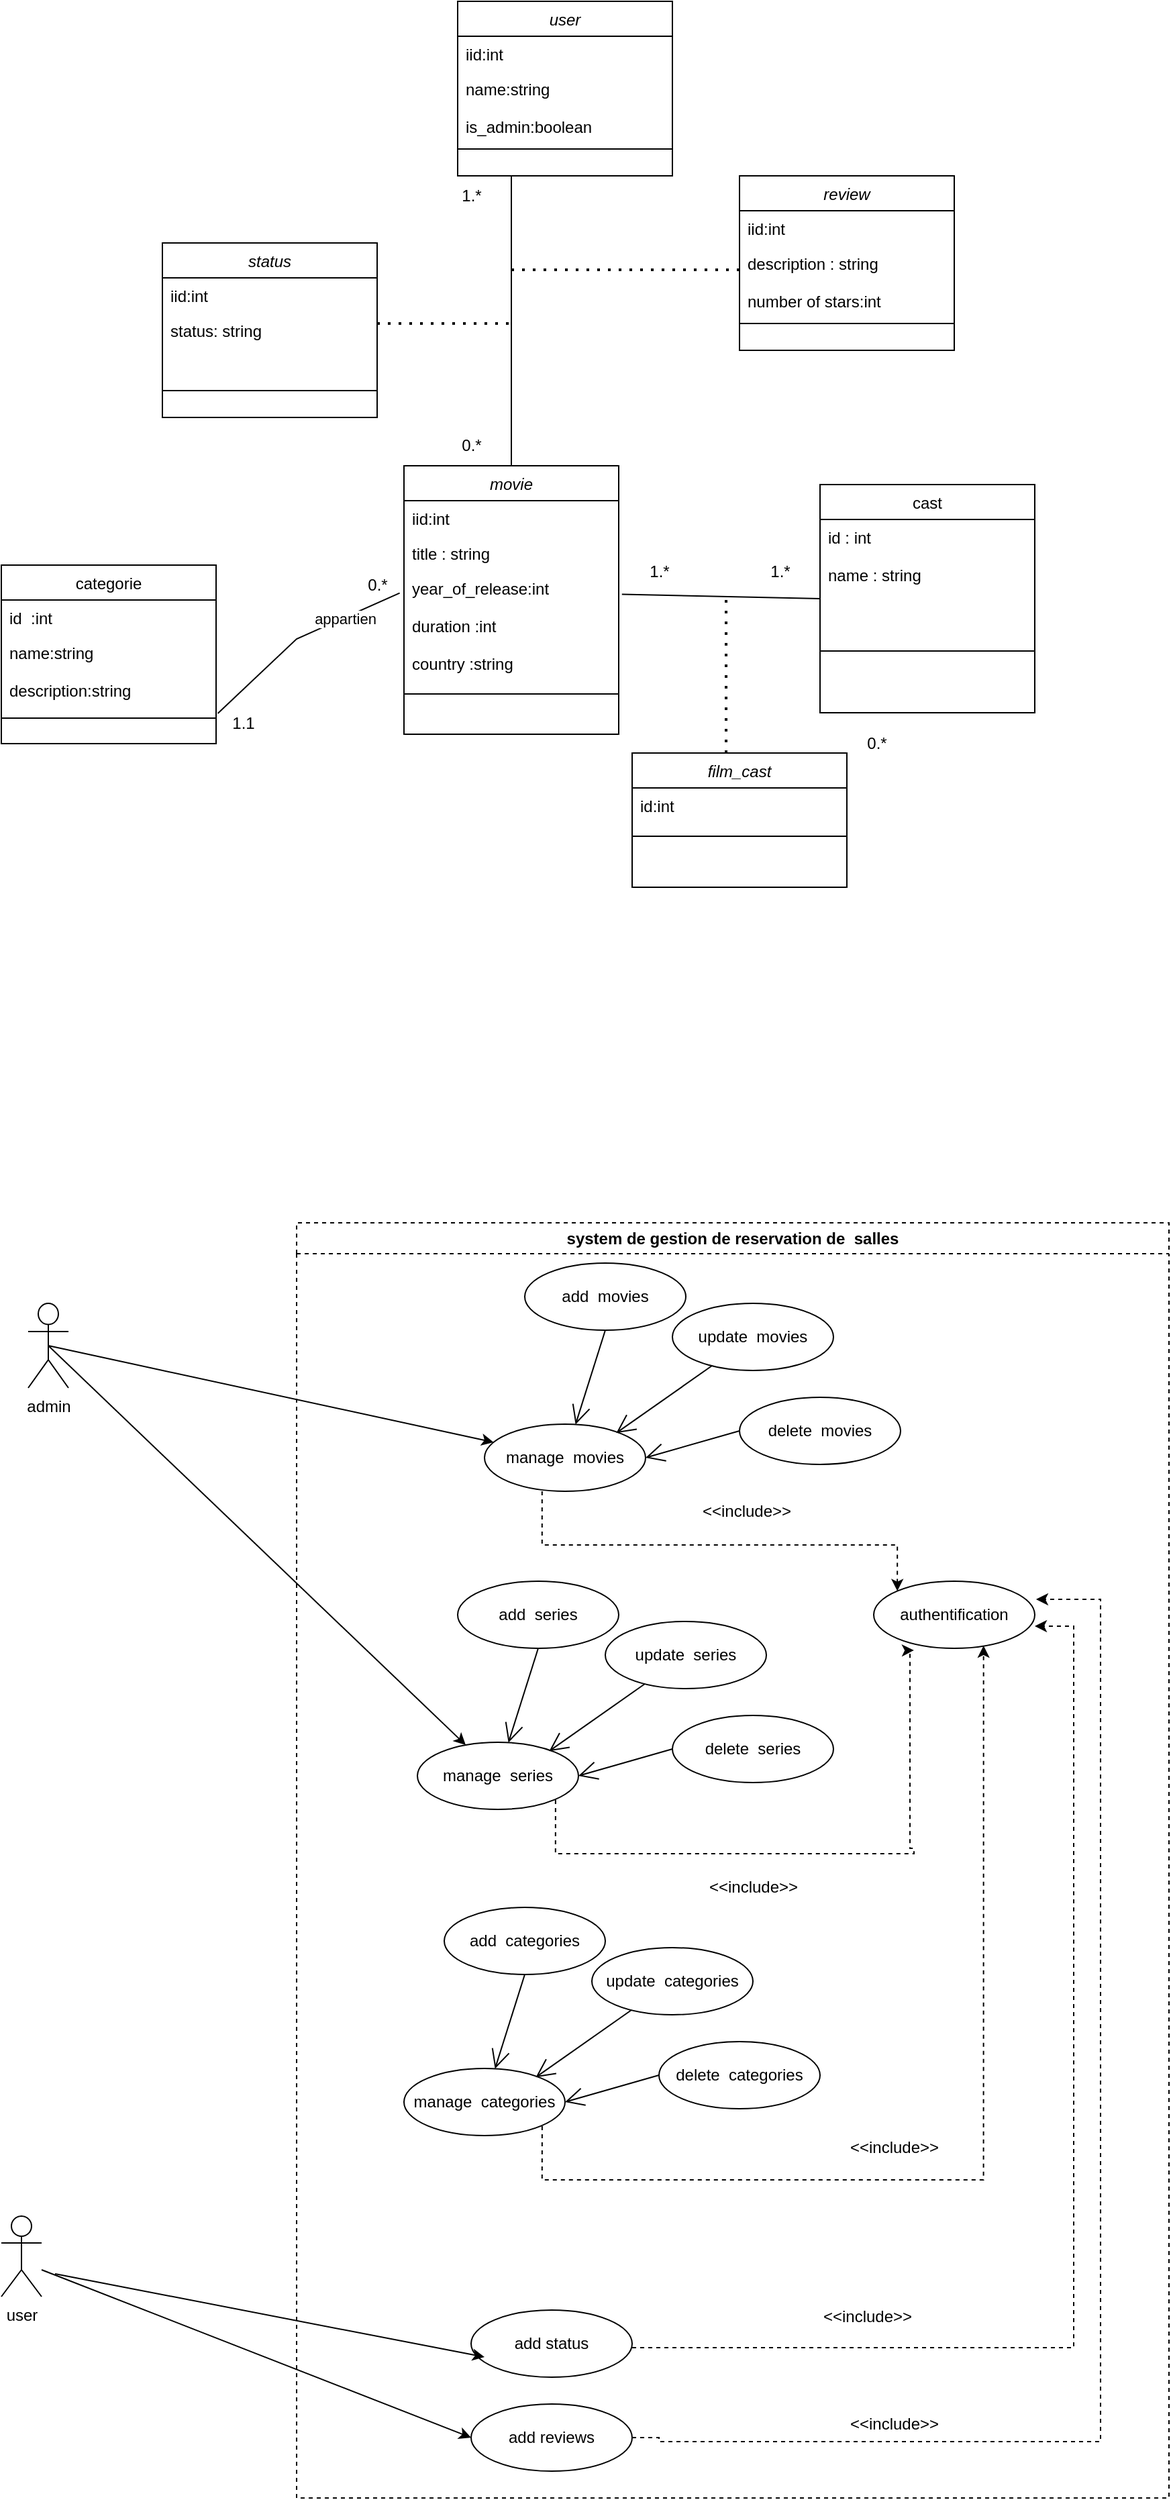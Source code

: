 <mxfile version="22.1.4" type="github">
  <diagram id="C5RBs43oDa-KdzZeNtuy" name="Page-1">
    <mxGraphModel dx="1260" dy="755" grid="1" gridSize="10" guides="1" tooltips="1" connect="1" arrows="1" fold="1" page="1" pageScale="1" pageWidth="1169" pageHeight="1654" math="0" shadow="0">
      <root>
        <mxCell id="WIyWlLk6GJQsqaUBKTNV-0" />
        <mxCell id="WIyWlLk6GJQsqaUBKTNV-1" parent="WIyWlLk6GJQsqaUBKTNV-0" />
        <mxCell id="AUMObjJzkd-vCl0NootR-0" value="movie" style="swimlane;fontStyle=2;align=center;verticalAlign=top;childLayout=stackLayout;horizontal=1;startSize=26;horizontalStack=0;resizeParent=1;resizeLast=0;collapsible=1;marginBottom=0;rounded=0;shadow=0;strokeWidth=1;" parent="WIyWlLk6GJQsqaUBKTNV-1" vertex="1">
          <mxGeometry x="350" y="386" width="160" height="200" as="geometry">
            <mxRectangle x="230" y="140" width="160" height="26" as="alternateBounds" />
          </mxGeometry>
        </mxCell>
        <mxCell id="AUMObjJzkd-vCl0NootR-1" value="iid:int" style="text;align=left;verticalAlign=top;spacingLeft=4;spacingRight=4;overflow=hidden;rotatable=0;points=[[0,0.5],[1,0.5]];portConstraint=eastwest;" parent="AUMObjJzkd-vCl0NootR-0" vertex="1">
          <mxGeometry y="26" width="160" height="26" as="geometry" />
        </mxCell>
        <mxCell id="AUMObjJzkd-vCl0NootR-2" value="title : string" style="text;align=left;verticalAlign=top;spacingLeft=4;spacingRight=4;overflow=hidden;rotatable=0;points=[[0,0.5],[1,0.5]];portConstraint=eastwest;rounded=0;shadow=0;html=0;" parent="AUMObjJzkd-vCl0NootR-0" vertex="1">
          <mxGeometry y="52" width="160" height="26" as="geometry" />
        </mxCell>
        <mxCell id="AUMObjJzkd-vCl0NootR-3" value="year_of_release:int&#xa;&#xa;duration :int&#xa;&#xa;country :string" style="text;align=left;verticalAlign=top;spacingLeft=4;spacingRight=4;overflow=hidden;rotatable=0;points=[[0,0.5],[1,0.5]];portConstraint=eastwest;rounded=0;shadow=0;html=0;" parent="AUMObjJzkd-vCl0NootR-0" vertex="1">
          <mxGeometry y="78" width="160" height="82" as="geometry" />
        </mxCell>
        <mxCell id="AUMObjJzkd-vCl0NootR-4" value="" style="line;html=1;strokeWidth=1;align=left;verticalAlign=middle;spacingTop=-1;spacingLeft=3;spacingRight=3;rotatable=0;labelPosition=right;points=[];portConstraint=eastwest;" parent="AUMObjJzkd-vCl0NootR-0" vertex="1">
          <mxGeometry y="160" width="160" height="20" as="geometry" />
        </mxCell>
        <mxCell id="AUMObjJzkd-vCl0NootR-8" value="cast" style="swimlane;fontStyle=0;align=center;verticalAlign=top;childLayout=stackLayout;horizontal=1;startSize=26;horizontalStack=0;resizeParent=1;resizeLast=0;collapsible=1;marginBottom=0;rounded=0;shadow=0;strokeWidth=1;" parent="WIyWlLk6GJQsqaUBKTNV-1" vertex="1">
          <mxGeometry x="660" y="400" width="160" height="170" as="geometry">
            <mxRectangle x="550" y="140" width="160" height="26" as="alternateBounds" />
          </mxGeometry>
        </mxCell>
        <mxCell id="AUMObjJzkd-vCl0NootR-9" value="id : int&#xa;&#xa;name : string" style="text;align=left;verticalAlign=top;spacingLeft=4;spacingRight=4;overflow=hidden;rotatable=0;points=[[0,0.5],[1,0.5]];portConstraint=eastwest;" parent="AUMObjJzkd-vCl0NootR-8" vertex="1">
          <mxGeometry y="26" width="160" height="94" as="geometry" />
        </mxCell>
        <mxCell id="AUMObjJzkd-vCl0NootR-14" value="" style="line;html=1;strokeWidth=1;align=left;verticalAlign=middle;spacingTop=-1;spacingLeft=3;spacingRight=3;rotatable=0;labelPosition=right;points=[];portConstraint=eastwest;" parent="AUMObjJzkd-vCl0NootR-8" vertex="1">
          <mxGeometry y="120" width="160" height="8" as="geometry" />
        </mxCell>
        <mxCell id="AUMObjJzkd-vCl0NootR-15" value="" style="endArrow=none;html=1;rounded=0;entryX=-0.02;entryY=0.205;entryDx=0;entryDy=0;entryPerimeter=0;exitX=1.008;exitY=1.009;exitDx=0;exitDy=0;exitPerimeter=0;" parent="WIyWlLk6GJQsqaUBKTNV-1" source="AUMObjJzkd-vCl0NootR-55" target="AUMObjJzkd-vCl0NootR-3" edge="1">
          <mxGeometry width="50" height="50" relative="1" as="geometry">
            <mxPoint x="270" y="660" as="sourcePoint" />
            <mxPoint x="280" y="570" as="targetPoint" />
            <Array as="points">
              <mxPoint x="270" y="515" />
            </Array>
          </mxGeometry>
        </mxCell>
        <mxCell id="AUMObjJzkd-vCl0NootR-16" value="appartien" style="edgeLabel;html=1;align=center;verticalAlign=middle;resizable=0;points=[];" parent="AUMObjJzkd-vCl0NootR-15" vertex="1" connectable="0">
          <mxGeometry x="0.457" y="-1" relative="1" as="geometry">
            <mxPoint as="offset" />
          </mxGeometry>
        </mxCell>
        <mxCell id="AUMObjJzkd-vCl0NootR-17" value="" style="endArrow=none;html=1;rounded=0;entryX=1.015;entryY=0.216;entryDx=0;entryDy=0;entryPerimeter=0;exitX=0;exitY=0.5;exitDx=0;exitDy=0;" parent="WIyWlLk6GJQsqaUBKTNV-1" source="AUMObjJzkd-vCl0NootR-8" target="AUMObjJzkd-vCl0NootR-3" edge="1">
          <mxGeometry width="50" height="50" relative="1" as="geometry">
            <mxPoint x="660" y="515" as="sourcePoint" />
            <mxPoint x="580" y="590" as="targetPoint" />
            <Array as="points" />
          </mxGeometry>
        </mxCell>
        <mxCell id="AUMObjJzkd-vCl0NootR-18" value="0.*" style="text;html=1;align=center;verticalAlign=middle;resizable=0;points=[];autosize=1;strokeColor=none;fillColor=none;" parent="WIyWlLk6GJQsqaUBKTNV-1" vertex="1">
          <mxGeometry x="310" y="460" width="40" height="30" as="geometry" />
        </mxCell>
        <mxCell id="AUMObjJzkd-vCl0NootR-20" value="0.*" style="text;html=1;align=center;verticalAlign=middle;resizable=0;points=[];autosize=1;strokeColor=none;fillColor=none;" parent="WIyWlLk6GJQsqaUBKTNV-1" vertex="1">
          <mxGeometry x="682" y="578" width="40" height="30" as="geometry" />
        </mxCell>
        <mxCell id="AUMObjJzkd-vCl0NootR-22" value="user" style="swimlane;fontStyle=2;align=center;verticalAlign=top;childLayout=stackLayout;horizontal=1;startSize=26;horizontalStack=0;resizeParent=1;resizeLast=0;collapsible=1;marginBottom=0;rounded=0;shadow=0;strokeWidth=1;" parent="WIyWlLk6GJQsqaUBKTNV-1" vertex="1">
          <mxGeometry x="390" y="40" width="160" height="130" as="geometry">
            <mxRectangle x="230" y="140" width="160" height="26" as="alternateBounds" />
          </mxGeometry>
        </mxCell>
        <mxCell id="AUMObjJzkd-vCl0NootR-23" value="iid:int" style="text;align=left;verticalAlign=top;spacingLeft=4;spacingRight=4;overflow=hidden;rotatable=0;points=[[0,0.5],[1,0.5]];portConstraint=eastwest;" parent="AUMObjJzkd-vCl0NootR-22" vertex="1">
          <mxGeometry y="26" width="160" height="26" as="geometry" />
        </mxCell>
        <mxCell id="AUMObjJzkd-vCl0NootR-24" value="name:string&#xa;&#xa;is_admin:boolean&#xa;" style="text;align=left;verticalAlign=top;spacingLeft=4;spacingRight=4;overflow=hidden;rotatable=0;points=[[0,0.5],[1,0.5]];portConstraint=eastwest;rounded=0;shadow=0;html=0;" parent="AUMObjJzkd-vCl0NootR-22" vertex="1">
          <mxGeometry y="52" width="160" height="48" as="geometry" />
        </mxCell>
        <mxCell id="AUMObjJzkd-vCl0NootR-25" value="" style="line;html=1;strokeWidth=1;align=left;verticalAlign=middle;spacingTop=-1;spacingLeft=3;spacingRight=3;rotatable=0;labelPosition=right;points=[];portConstraint=eastwest;" parent="AUMObjJzkd-vCl0NootR-22" vertex="1">
          <mxGeometry y="100" width="160" height="20" as="geometry" />
        </mxCell>
        <mxCell id="AUMObjJzkd-vCl0NootR-26" value="" style="endArrow=none;html=1;rounded=0;exitX=0.5;exitY=0;exitDx=0;exitDy=0;entryX=0.25;entryY=1;entryDx=0;entryDy=0;" parent="WIyWlLk6GJQsqaUBKTNV-1" source="AUMObjJzkd-vCl0NootR-0" target="AUMObjJzkd-vCl0NootR-22" edge="1">
          <mxGeometry width="50" height="50" relative="1" as="geometry">
            <mxPoint x="640" y="370" as="sourcePoint" />
            <mxPoint x="420" y="170" as="targetPoint" />
            <Array as="points">
              <mxPoint x="430" y="280" />
            </Array>
          </mxGeometry>
        </mxCell>
        <mxCell id="AUMObjJzkd-vCl0NootR-30" value="0.*" style="text;html=1;align=center;verticalAlign=middle;resizable=0;points=[];autosize=1;strokeColor=none;fillColor=none;" parent="WIyWlLk6GJQsqaUBKTNV-1" vertex="1">
          <mxGeometry x="380" y="356" width="40" height="30" as="geometry" />
        </mxCell>
        <mxCell id="AUMObjJzkd-vCl0NootR-33" value="1.*" style="text;html=1;align=center;verticalAlign=middle;resizable=0;points=[];autosize=1;strokeColor=none;fillColor=none;" parent="WIyWlLk6GJQsqaUBKTNV-1" vertex="1">
          <mxGeometry x="380" y="170" width="40" height="30" as="geometry" />
        </mxCell>
        <mxCell id="AUMObjJzkd-vCl0NootR-36" value="" style="endArrow=none;dashed=1;html=1;dashPattern=1 3;strokeWidth=2;rounded=0;" parent="WIyWlLk6GJQsqaUBKTNV-1" edge="1">
          <mxGeometry width="50" height="50" relative="1" as="geometry">
            <mxPoint x="330" y="280" as="sourcePoint" />
            <mxPoint x="430" y="280" as="targetPoint" />
          </mxGeometry>
        </mxCell>
        <mxCell id="AUMObjJzkd-vCl0NootR-37" value="" style="endArrow=none;dashed=1;html=1;dashPattern=1 3;strokeWidth=2;rounded=0;" parent="WIyWlLk6GJQsqaUBKTNV-1" edge="1">
          <mxGeometry width="50" height="50" relative="1" as="geometry">
            <mxPoint x="430" y="240" as="sourcePoint" />
            <mxPoint x="600" y="240" as="targetPoint" />
          </mxGeometry>
        </mxCell>
        <mxCell id="AUMObjJzkd-vCl0NootR-38" value="status" style="swimlane;fontStyle=2;align=center;verticalAlign=top;childLayout=stackLayout;horizontal=1;startSize=26;horizontalStack=0;resizeParent=1;resizeLast=0;collapsible=1;marginBottom=0;rounded=0;shadow=0;strokeWidth=1;" parent="WIyWlLk6GJQsqaUBKTNV-1" vertex="1">
          <mxGeometry x="170" y="220" width="160" height="130" as="geometry">
            <mxRectangle x="230" y="140" width="160" height="26" as="alternateBounds" />
          </mxGeometry>
        </mxCell>
        <mxCell id="AUMObjJzkd-vCl0NootR-39" value="iid:int" style="text;align=left;verticalAlign=top;spacingLeft=4;spacingRight=4;overflow=hidden;rotatable=0;points=[[0,0.5],[1,0.5]];portConstraint=eastwest;" parent="AUMObjJzkd-vCl0NootR-38" vertex="1">
          <mxGeometry y="26" width="160" height="26" as="geometry" />
        </mxCell>
        <mxCell id="AUMObjJzkd-vCl0NootR-40" value="status: string" style="text;align=left;verticalAlign=top;spacingLeft=4;spacingRight=4;overflow=hidden;rotatable=0;points=[[0,0.5],[1,0.5]];portConstraint=eastwest;rounded=0;shadow=0;html=0;" parent="AUMObjJzkd-vCl0NootR-38" vertex="1">
          <mxGeometry y="52" width="160" height="48" as="geometry" />
        </mxCell>
        <mxCell id="AUMObjJzkd-vCl0NootR-41" value="" style="line;html=1;strokeWidth=1;align=left;verticalAlign=middle;spacingTop=-1;spacingLeft=3;spacingRight=3;rotatable=0;labelPosition=right;points=[];portConstraint=eastwest;" parent="AUMObjJzkd-vCl0NootR-38" vertex="1">
          <mxGeometry y="100" width="160" height="20" as="geometry" />
        </mxCell>
        <mxCell id="AUMObjJzkd-vCl0NootR-43" value="review" style="swimlane;fontStyle=2;align=center;verticalAlign=top;childLayout=stackLayout;horizontal=1;startSize=26;horizontalStack=0;resizeParent=1;resizeLast=0;collapsible=1;marginBottom=0;rounded=0;shadow=0;strokeWidth=1;" parent="WIyWlLk6GJQsqaUBKTNV-1" vertex="1">
          <mxGeometry x="600" y="170" width="160" height="130" as="geometry">
            <mxRectangle x="230" y="140" width="160" height="26" as="alternateBounds" />
          </mxGeometry>
        </mxCell>
        <mxCell id="AUMObjJzkd-vCl0NootR-44" value="iid:int" style="text;align=left;verticalAlign=top;spacingLeft=4;spacingRight=4;overflow=hidden;rotatable=0;points=[[0,0.5],[1,0.5]];portConstraint=eastwest;" parent="AUMObjJzkd-vCl0NootR-43" vertex="1">
          <mxGeometry y="26" width="160" height="26" as="geometry" />
        </mxCell>
        <mxCell id="AUMObjJzkd-vCl0NootR-45" value="description : string&#xa;&#xa;number of stars:int&#xa;" style="text;align=left;verticalAlign=top;spacingLeft=4;spacingRight=4;overflow=hidden;rotatable=0;points=[[0,0.5],[1,0.5]];portConstraint=eastwest;rounded=0;shadow=0;html=0;" parent="AUMObjJzkd-vCl0NootR-43" vertex="1">
          <mxGeometry y="52" width="160" height="48" as="geometry" />
        </mxCell>
        <mxCell id="AUMObjJzkd-vCl0NootR-46" value="" style="line;html=1;strokeWidth=1;align=left;verticalAlign=middle;spacingTop=-1;spacingLeft=3;spacingRight=3;rotatable=0;labelPosition=right;points=[];portConstraint=eastwest;" parent="AUMObjJzkd-vCl0NootR-43" vertex="1">
          <mxGeometry y="100" width="160" height="20" as="geometry" />
        </mxCell>
        <mxCell id="AUMObjJzkd-vCl0NootR-48" value="" style="endArrow=none;dashed=1;html=1;dashPattern=1 3;strokeWidth=2;rounded=0;" parent="WIyWlLk6GJQsqaUBKTNV-1" edge="1">
          <mxGeometry width="50" height="50" relative="1" as="geometry">
            <mxPoint x="590" y="600" as="sourcePoint" />
            <mxPoint x="590" y="480" as="targetPoint" />
          </mxGeometry>
        </mxCell>
        <mxCell id="AUMObjJzkd-vCl0NootR-49" value="film_cast" style="swimlane;fontStyle=2;align=center;verticalAlign=top;childLayout=stackLayout;horizontal=1;startSize=26;horizontalStack=0;resizeParent=1;resizeLast=0;collapsible=1;marginBottom=0;rounded=0;shadow=0;strokeWidth=1;" parent="WIyWlLk6GJQsqaUBKTNV-1" vertex="1">
          <mxGeometry x="520" y="600" width="160" height="100" as="geometry">
            <mxRectangle x="230" y="140" width="160" height="26" as="alternateBounds" />
          </mxGeometry>
        </mxCell>
        <mxCell id="AUMObjJzkd-vCl0NootR-50" value="id:int" style="text;align=left;verticalAlign=top;spacingLeft=4;spacingRight=4;overflow=hidden;rotatable=0;points=[[0,0.5],[1,0.5]];portConstraint=eastwest;" parent="AUMObjJzkd-vCl0NootR-49" vertex="1">
          <mxGeometry y="26" width="160" height="26" as="geometry" />
        </mxCell>
        <mxCell id="AUMObjJzkd-vCl0NootR-52" value="" style="line;html=1;strokeWidth=1;align=left;verticalAlign=middle;spacingTop=-1;spacingLeft=3;spacingRight=3;rotatable=0;labelPosition=right;points=[];portConstraint=eastwest;" parent="AUMObjJzkd-vCl0NootR-49" vertex="1">
          <mxGeometry y="52" width="160" height="20" as="geometry" />
        </mxCell>
        <mxCell id="AUMObjJzkd-vCl0NootR-53" value="categorie" style="swimlane;fontStyle=0;align=center;verticalAlign=top;childLayout=stackLayout;horizontal=1;startSize=26;horizontalStack=0;resizeParent=1;resizeLast=0;collapsible=1;marginBottom=0;rounded=0;shadow=0;strokeWidth=1;" parent="WIyWlLk6GJQsqaUBKTNV-1" vertex="1">
          <mxGeometry x="50" y="460" width="160" height="133" as="geometry">
            <mxRectangle x="100" y="590" width="160" height="26" as="alternateBounds" />
          </mxGeometry>
        </mxCell>
        <mxCell id="AUMObjJzkd-vCl0NootR-54" value="id  :int" style="text;align=left;verticalAlign=top;spacingLeft=4;spacingRight=4;overflow=hidden;rotatable=0;points=[[0,0.5],[1,0.5]];portConstraint=eastwest;" parent="AUMObjJzkd-vCl0NootR-53" vertex="1">
          <mxGeometry y="26" width="160" height="26" as="geometry" />
        </mxCell>
        <mxCell id="AUMObjJzkd-vCl0NootR-55" value="name:string&#xa;&#xa;description:string" style="text;align=left;verticalAlign=top;spacingLeft=4;spacingRight=4;overflow=hidden;rotatable=0;points=[[0,0.5],[1,0.5]];portConstraint=eastwest;rounded=0;shadow=0;html=0;" parent="AUMObjJzkd-vCl0NootR-53" vertex="1">
          <mxGeometry y="52" width="160" height="58" as="geometry" />
        </mxCell>
        <mxCell id="AUMObjJzkd-vCl0NootR-56" value="" style="line;html=1;strokeWidth=1;align=left;verticalAlign=middle;spacingTop=-1;spacingLeft=3;spacingRight=3;rotatable=0;labelPosition=right;points=[];portConstraint=eastwest;" parent="AUMObjJzkd-vCl0NootR-53" vertex="1">
          <mxGeometry y="110" width="160" height="8" as="geometry" />
        </mxCell>
        <mxCell id="AUMObjJzkd-vCl0NootR-57" value="1.1" style="text;html=1;align=center;verticalAlign=middle;resizable=0;points=[];autosize=1;strokeColor=none;fillColor=none;" parent="WIyWlLk6GJQsqaUBKTNV-1" vertex="1">
          <mxGeometry x="210" y="563" width="40" height="30" as="geometry" />
        </mxCell>
        <mxCell id="lBezWwDIUkT2fxU4nkUT-0" value="1.*" style="text;html=1;align=center;verticalAlign=middle;resizable=0;points=[];autosize=1;strokeColor=none;fillColor=none;" vertex="1" parent="WIyWlLk6GJQsqaUBKTNV-1">
          <mxGeometry x="520" y="450" width="40" height="30" as="geometry" />
        </mxCell>
        <mxCell id="lBezWwDIUkT2fxU4nkUT-1" value="1.*" style="text;html=1;align=center;verticalAlign=middle;resizable=0;points=[];autosize=1;strokeColor=none;fillColor=none;" vertex="1" parent="WIyWlLk6GJQsqaUBKTNV-1">
          <mxGeometry x="610" y="450" width="40" height="30" as="geometry" />
        </mxCell>
        <mxCell id="lBezWwDIUkT2fxU4nkUT-2" value="system de gestion de reservation de&amp;nbsp; salles" style="swimlane;whiteSpace=wrap;html=1;dashed=1;" vertex="1" parent="WIyWlLk6GJQsqaUBKTNV-1">
          <mxGeometry x="270" y="950" width="650" height="950" as="geometry" />
        </mxCell>
        <mxCell id="lBezWwDIUkT2fxU4nkUT-3" style="edgeStyle=orthogonalEdgeStyle;rounded=0;orthogonalLoop=1;jettySize=auto;html=1;exitX=0.5;exitY=1;exitDx=0;exitDy=0;dashed=1;entryX=0;entryY=0;entryDx=0;entryDy=0;" edge="1" parent="lBezWwDIUkT2fxU4nkUT-2" target="lBezWwDIUkT2fxU4nkUT-5">
          <mxGeometry relative="1" as="geometry">
            <mxPoint x="182.9" y="200.0" as="sourcePoint" />
            <mxPoint x="360.0" y="235.478" as="targetPoint" />
            <Array as="points">
              <mxPoint x="183" y="240" />
              <mxPoint x="447" y="240" />
            </Array>
          </mxGeometry>
        </mxCell>
        <mxCell id="lBezWwDIUkT2fxU4nkUT-4" value="manage&amp;nbsp; movies" style="ellipse;whiteSpace=wrap;html=1;" vertex="1" parent="lBezWwDIUkT2fxU4nkUT-2">
          <mxGeometry x="140" y="150" width="120" height="50" as="geometry" />
        </mxCell>
        <mxCell id="lBezWwDIUkT2fxU4nkUT-5" value="authentification" style="ellipse;whiteSpace=wrap;html=1;" vertex="1" parent="lBezWwDIUkT2fxU4nkUT-2">
          <mxGeometry x="430" y="267" width="120" height="50" as="geometry" />
        </mxCell>
        <mxCell id="lBezWwDIUkT2fxU4nkUT-6" value="add status" style="ellipse;whiteSpace=wrap;html=1;" vertex="1" parent="lBezWwDIUkT2fxU4nkUT-2">
          <mxGeometry x="130" y="810" width="120" height="50" as="geometry" />
        </mxCell>
        <mxCell id="lBezWwDIUkT2fxU4nkUT-7" value="delete&amp;nbsp; movies" style="ellipse;whiteSpace=wrap;html=1;" vertex="1" parent="lBezWwDIUkT2fxU4nkUT-2">
          <mxGeometry x="330" y="130" width="120" height="50" as="geometry" />
        </mxCell>
        <mxCell id="lBezWwDIUkT2fxU4nkUT-8" value="&amp;lt;&amp;lt;include&amp;gt;&amp;gt;" style="text;html=1;align=center;verticalAlign=middle;resizable=0;points=[];autosize=1;strokeColor=none;fillColor=none;" vertex="1" parent="lBezWwDIUkT2fxU4nkUT-2">
          <mxGeometry x="290" y="200" width="90" height="30" as="geometry" />
        </mxCell>
        <mxCell id="lBezWwDIUkT2fxU4nkUT-21" value="" style="endArrow=open;endFill=1;endSize=12;html=1;rounded=0;" edge="1" parent="lBezWwDIUkT2fxU4nkUT-2" target="lBezWwDIUkT2fxU4nkUT-4">
          <mxGeometry width="160" relative="1" as="geometry">
            <mxPoint x="230" y="80" as="sourcePoint" />
            <mxPoint x="190" y="70" as="targetPoint" />
          </mxGeometry>
        </mxCell>
        <mxCell id="lBezWwDIUkT2fxU4nkUT-23" value="add&amp;nbsp; movies" style="ellipse;whiteSpace=wrap;html=1;" vertex="1" parent="lBezWwDIUkT2fxU4nkUT-2">
          <mxGeometry x="170" y="30" width="120" height="50" as="geometry" />
        </mxCell>
        <mxCell id="lBezWwDIUkT2fxU4nkUT-22" value="update&amp;nbsp; movies" style="ellipse;whiteSpace=wrap;html=1;" vertex="1" parent="lBezWwDIUkT2fxU4nkUT-2">
          <mxGeometry x="280" y="60" width="120" height="50" as="geometry" />
        </mxCell>
        <mxCell id="lBezWwDIUkT2fxU4nkUT-20" value="" style="endArrow=open;endFill=1;endSize=12;html=1;rounded=0;entryX=0.818;entryY=0.132;entryDx=0;entryDy=0;entryPerimeter=0;" edge="1" parent="lBezWwDIUkT2fxU4nkUT-2" source="lBezWwDIUkT2fxU4nkUT-22" target="lBezWwDIUkT2fxU4nkUT-4">
          <mxGeometry width="160" relative="1" as="geometry">
            <mxPoint x="310" y="120" as="sourcePoint" />
            <mxPoint x="300" y="110" as="targetPoint" />
          </mxGeometry>
        </mxCell>
        <mxCell id="lBezWwDIUkT2fxU4nkUT-25" value="" style="endArrow=open;endFill=1;endSize=12;html=1;rounded=0;exitX=0;exitY=0.5;exitDx=0;exitDy=0;entryX=1;entryY=0.5;entryDx=0;entryDy=0;" edge="1" parent="lBezWwDIUkT2fxU4nkUT-2" source="lBezWwDIUkT2fxU4nkUT-7" target="lBezWwDIUkT2fxU4nkUT-4">
          <mxGeometry width="160" relative="1" as="geometry">
            <mxPoint x="140" y="200" as="sourcePoint" />
            <mxPoint x="300" y="200" as="targetPoint" />
          </mxGeometry>
        </mxCell>
        <mxCell id="lBezWwDIUkT2fxU4nkUT-27" value="manage&amp;nbsp; series" style="ellipse;whiteSpace=wrap;html=1;" vertex="1" parent="lBezWwDIUkT2fxU4nkUT-2">
          <mxGeometry x="90" y="387" width="120" height="50" as="geometry" />
        </mxCell>
        <mxCell id="lBezWwDIUkT2fxU4nkUT-29" value="delete&amp;nbsp; series" style="ellipse;whiteSpace=wrap;html=1;" vertex="1" parent="lBezWwDIUkT2fxU4nkUT-2">
          <mxGeometry x="280" y="367" width="120" height="50" as="geometry" />
        </mxCell>
        <mxCell id="lBezWwDIUkT2fxU4nkUT-31" value="" style="endArrow=open;endFill=1;endSize=12;html=1;rounded=0;" edge="1" parent="lBezWwDIUkT2fxU4nkUT-2" target="lBezWwDIUkT2fxU4nkUT-27">
          <mxGeometry width="160" relative="1" as="geometry">
            <mxPoint x="180" y="317" as="sourcePoint" />
            <mxPoint x="140" y="307" as="targetPoint" />
          </mxGeometry>
        </mxCell>
        <mxCell id="lBezWwDIUkT2fxU4nkUT-32" value="add&amp;nbsp; series" style="ellipse;whiteSpace=wrap;html=1;" vertex="1" parent="lBezWwDIUkT2fxU4nkUT-2">
          <mxGeometry x="120" y="267" width="120" height="50" as="geometry" />
        </mxCell>
        <mxCell id="lBezWwDIUkT2fxU4nkUT-33" value="update&amp;nbsp; series" style="ellipse;whiteSpace=wrap;html=1;" vertex="1" parent="lBezWwDIUkT2fxU4nkUT-2">
          <mxGeometry x="230" y="297" width="120" height="50" as="geometry" />
        </mxCell>
        <mxCell id="lBezWwDIUkT2fxU4nkUT-34" value="" style="endArrow=open;endFill=1;endSize=12;html=1;rounded=0;entryX=0.818;entryY=0.132;entryDx=0;entryDy=0;entryPerimeter=0;" edge="1" parent="lBezWwDIUkT2fxU4nkUT-2" source="lBezWwDIUkT2fxU4nkUT-33" target="lBezWwDIUkT2fxU4nkUT-27">
          <mxGeometry width="160" relative="1" as="geometry">
            <mxPoint x="260" y="357" as="sourcePoint" />
            <mxPoint x="250" y="347" as="targetPoint" />
          </mxGeometry>
        </mxCell>
        <mxCell id="lBezWwDIUkT2fxU4nkUT-35" value="" style="endArrow=open;endFill=1;endSize=12;html=1;rounded=0;exitX=0;exitY=0.5;exitDx=0;exitDy=0;entryX=1;entryY=0.5;entryDx=0;entryDy=0;" edge="1" parent="lBezWwDIUkT2fxU4nkUT-2" source="lBezWwDIUkT2fxU4nkUT-29" target="lBezWwDIUkT2fxU4nkUT-27">
          <mxGeometry width="160" relative="1" as="geometry">
            <mxPoint x="90" y="437" as="sourcePoint" />
            <mxPoint x="250" y="437" as="targetPoint" />
          </mxGeometry>
        </mxCell>
        <mxCell id="lBezWwDIUkT2fxU4nkUT-39" style="edgeStyle=orthogonalEdgeStyle;rounded=0;orthogonalLoop=1;jettySize=auto;html=1;exitX=0.5;exitY=1;exitDx=0;exitDy=0;dashed=1;entryX=0.25;entryY=1.029;entryDx=0;entryDy=0;entryPerimeter=0;" edge="1" parent="lBezWwDIUkT2fxU4nkUT-2" target="lBezWwDIUkT2fxU4nkUT-5">
          <mxGeometry relative="1" as="geometry">
            <mxPoint x="192.94" y="430.0" as="sourcePoint" />
            <mxPoint x="457.04" y="505" as="targetPoint" />
            <Array as="points">
              <mxPoint x="193" y="470" />
              <mxPoint x="460" y="470" />
              <mxPoint x="460" y="466" />
              <mxPoint x="457" y="466" />
              <mxPoint x="457" y="319" />
            </Array>
          </mxGeometry>
        </mxCell>
        <mxCell id="lBezWwDIUkT2fxU4nkUT-40" value="manage&amp;nbsp; categories" style="ellipse;whiteSpace=wrap;html=1;" vertex="1" parent="lBezWwDIUkT2fxU4nkUT-2">
          <mxGeometry x="80" y="630" width="120" height="50" as="geometry" />
        </mxCell>
        <mxCell id="lBezWwDIUkT2fxU4nkUT-41" value="delete&amp;nbsp; categories" style="ellipse;whiteSpace=wrap;html=1;" vertex="1" parent="lBezWwDIUkT2fxU4nkUT-2">
          <mxGeometry x="270" y="610" width="120" height="50" as="geometry" />
        </mxCell>
        <mxCell id="lBezWwDIUkT2fxU4nkUT-42" value="" style="endArrow=open;endFill=1;endSize=12;html=1;rounded=0;" edge="1" parent="lBezWwDIUkT2fxU4nkUT-2" target="lBezWwDIUkT2fxU4nkUT-40">
          <mxGeometry width="160" relative="1" as="geometry">
            <mxPoint x="170" y="560" as="sourcePoint" />
            <mxPoint x="130" y="550" as="targetPoint" />
          </mxGeometry>
        </mxCell>
        <mxCell id="lBezWwDIUkT2fxU4nkUT-43" value="update&amp;nbsp; categories" style="ellipse;whiteSpace=wrap;html=1;" vertex="1" parent="lBezWwDIUkT2fxU4nkUT-2">
          <mxGeometry x="220" y="540" width="120" height="50" as="geometry" />
        </mxCell>
        <mxCell id="lBezWwDIUkT2fxU4nkUT-44" value="" style="endArrow=open;endFill=1;endSize=12;html=1;rounded=0;entryX=0.818;entryY=0.132;entryDx=0;entryDy=0;entryPerimeter=0;" edge="1" parent="lBezWwDIUkT2fxU4nkUT-2" source="lBezWwDIUkT2fxU4nkUT-43" target="lBezWwDIUkT2fxU4nkUT-40">
          <mxGeometry width="160" relative="1" as="geometry">
            <mxPoint x="250" y="600" as="sourcePoint" />
            <mxPoint x="240" y="590" as="targetPoint" />
          </mxGeometry>
        </mxCell>
        <mxCell id="lBezWwDIUkT2fxU4nkUT-45" value="" style="endArrow=open;endFill=1;endSize=12;html=1;rounded=0;exitX=0;exitY=0.5;exitDx=0;exitDy=0;entryX=1;entryY=0.5;entryDx=0;entryDy=0;" edge="1" parent="lBezWwDIUkT2fxU4nkUT-2" source="lBezWwDIUkT2fxU4nkUT-41" target="lBezWwDIUkT2fxU4nkUT-40">
          <mxGeometry width="160" relative="1" as="geometry">
            <mxPoint x="80" y="680" as="sourcePoint" />
            <mxPoint x="240" y="680" as="targetPoint" />
          </mxGeometry>
        </mxCell>
        <mxCell id="lBezWwDIUkT2fxU4nkUT-46" style="edgeStyle=orthogonalEdgeStyle;rounded=0;orthogonalLoop=1;jettySize=auto;html=1;exitX=0.5;exitY=1;exitDx=0;exitDy=0;dashed=1;entryX=0.682;entryY=0.96;entryDx=0;entryDy=0;entryPerimeter=0;" edge="1" parent="lBezWwDIUkT2fxU4nkUT-2" target="lBezWwDIUkT2fxU4nkUT-5">
          <mxGeometry relative="1" as="geometry">
            <mxPoint x="182.94" y="673.0" as="sourcePoint" />
            <mxPoint x="450" y="561" as="targetPoint" />
            <Array as="points">
              <mxPoint x="183" y="713" />
              <mxPoint x="512" y="713" />
            </Array>
          </mxGeometry>
        </mxCell>
        <mxCell id="lBezWwDIUkT2fxU4nkUT-47" value="add&amp;nbsp; categories" style="ellipse;whiteSpace=wrap;html=1;" vertex="1" parent="lBezWwDIUkT2fxU4nkUT-2">
          <mxGeometry x="110" y="510" width="120" height="50" as="geometry" />
        </mxCell>
        <mxCell id="lBezWwDIUkT2fxU4nkUT-48" value="&amp;lt;&amp;lt;include&amp;gt;&amp;gt;" style="text;html=1;align=center;verticalAlign=middle;resizable=0;points=[];autosize=1;strokeColor=none;fillColor=none;" vertex="1" parent="lBezWwDIUkT2fxU4nkUT-2">
          <mxGeometry x="295" y="480" width="90" height="30" as="geometry" />
        </mxCell>
        <mxCell id="lBezWwDIUkT2fxU4nkUT-49" value="&amp;lt;&amp;lt;include&amp;gt;&amp;gt;" style="text;html=1;align=center;verticalAlign=middle;resizable=0;points=[];autosize=1;strokeColor=none;fillColor=none;" vertex="1" parent="lBezWwDIUkT2fxU4nkUT-2">
          <mxGeometry x="400" y="674" width="90" height="30" as="geometry" />
        </mxCell>
        <mxCell id="lBezWwDIUkT2fxU4nkUT-50" value="add reviews" style="ellipse;whiteSpace=wrap;html=1;" vertex="1" parent="lBezWwDIUkT2fxU4nkUT-2">
          <mxGeometry x="130" y="880" width="120" height="50" as="geometry" />
        </mxCell>
        <mxCell id="lBezWwDIUkT2fxU4nkUT-52" style="edgeStyle=orthogonalEdgeStyle;rounded=0;orthogonalLoop=1;jettySize=auto;html=1;dashed=1;entryX=1;entryY=0.669;entryDx=0;entryDy=0;entryPerimeter=0;" edge="1" parent="lBezWwDIUkT2fxU4nkUT-2" target="lBezWwDIUkT2fxU4nkUT-5">
          <mxGeometry relative="1" as="geometry">
            <mxPoint x="250" y="838" as="sourcePoint" />
            <mxPoint x="579.09" y="440" as="targetPoint" />
            <Array as="points">
              <mxPoint x="250" y="838" />
              <mxPoint x="579" y="838" />
              <mxPoint x="579" y="301" />
            </Array>
          </mxGeometry>
        </mxCell>
        <mxCell id="lBezWwDIUkT2fxU4nkUT-53" style="edgeStyle=orthogonalEdgeStyle;rounded=0;orthogonalLoop=1;jettySize=auto;html=1;exitX=1;exitY=0.5;exitDx=0;exitDy=0;dashed=1;entryX=1.008;entryY=0.269;entryDx=0;entryDy=0;entryPerimeter=0;" edge="1" parent="lBezWwDIUkT2fxU4nkUT-2" source="lBezWwDIUkT2fxU4nkUT-50" target="lBezWwDIUkT2fxU4nkUT-5">
          <mxGeometry relative="1" as="geometry">
            <mxPoint x="270.03" y="868.0" as="sourcePoint" />
            <mxPoint x="599.09" y="510" as="targetPoint" />
            <Array as="points">
              <mxPoint x="270" y="905" />
              <mxPoint x="270" y="908" />
              <mxPoint x="599" y="908" />
              <mxPoint x="599" y="281" />
            </Array>
          </mxGeometry>
        </mxCell>
        <mxCell id="lBezWwDIUkT2fxU4nkUT-54" value="&amp;lt;&amp;lt;include&amp;gt;&amp;gt;" style="text;html=1;align=center;verticalAlign=middle;resizable=0;points=[];autosize=1;strokeColor=none;fillColor=none;" vertex="1" parent="lBezWwDIUkT2fxU4nkUT-2">
          <mxGeometry x="380" y="800" width="90" height="30" as="geometry" />
        </mxCell>
        <mxCell id="lBezWwDIUkT2fxU4nkUT-55" value="&amp;lt;&amp;lt;include&amp;gt;&amp;gt;" style="text;html=1;align=center;verticalAlign=middle;resizable=0;points=[];autosize=1;strokeColor=none;fillColor=none;" vertex="1" parent="lBezWwDIUkT2fxU4nkUT-2">
          <mxGeometry x="400" y="880" width="90" height="30" as="geometry" />
        </mxCell>
        <mxCell id="lBezWwDIUkT2fxU4nkUT-9" value="admin" style="shape=umlActor;verticalLabelPosition=bottom;verticalAlign=top;html=1;outlineConnect=0;" vertex="1" parent="WIyWlLk6GJQsqaUBKTNV-1">
          <mxGeometry x="70" y="1010" width="30" height="63" as="geometry" />
        </mxCell>
        <mxCell id="lBezWwDIUkT2fxU4nkUT-10" value="user" style="shape=umlActor;verticalLabelPosition=bottom;verticalAlign=top;html=1;outlineConnect=0;" vertex="1" parent="WIyWlLk6GJQsqaUBKTNV-1">
          <mxGeometry x="50" y="1690" width="30" height="60" as="geometry" />
        </mxCell>
        <mxCell id="lBezWwDIUkT2fxU4nkUT-11" value="" style="endArrow=classic;html=1;rounded=0;entryX=0;entryY=0.5;entryDx=0;entryDy=0;" edge="1" parent="WIyWlLk6GJQsqaUBKTNV-1" target="lBezWwDIUkT2fxU4nkUT-50">
          <mxGeometry width="50" height="50" relative="1" as="geometry">
            <mxPoint x="80" y="1730" as="sourcePoint" />
            <mxPoint x="350" y="890" as="targetPoint" />
          </mxGeometry>
        </mxCell>
        <mxCell id="lBezWwDIUkT2fxU4nkUT-12" value="" style="endArrow=classic;html=1;rounded=0;exitX=0.5;exitY=0.5;exitDx=0;exitDy=0;exitPerimeter=0;" edge="1" parent="WIyWlLk6GJQsqaUBKTNV-1" source="lBezWwDIUkT2fxU4nkUT-9" target="lBezWwDIUkT2fxU4nkUT-4">
          <mxGeometry width="50" height="50" relative="1" as="geometry">
            <mxPoint x="460" y="700" as="sourcePoint" />
            <mxPoint x="510" y="650" as="targetPoint" />
          </mxGeometry>
        </mxCell>
        <mxCell id="lBezWwDIUkT2fxU4nkUT-38" value="" style="endArrow=classic;html=1;rounded=0;exitX=0.5;exitY=0.5;exitDx=0;exitDy=0;exitPerimeter=0;" edge="1" parent="WIyWlLk6GJQsqaUBKTNV-1" source="lBezWwDIUkT2fxU4nkUT-9" target="lBezWwDIUkT2fxU4nkUT-27">
          <mxGeometry width="50" height="50" relative="1" as="geometry">
            <mxPoint x="60" y="960" as="sourcePoint" />
            <mxPoint x="428" y="1112" as="targetPoint" />
          </mxGeometry>
        </mxCell>
        <mxCell id="lBezWwDIUkT2fxU4nkUT-51" value="" style="endArrow=classic;html=1;rounded=0;entryX=0;entryY=0.5;entryDx=0;entryDy=0;" edge="1" parent="WIyWlLk6GJQsqaUBKTNV-1">
          <mxGeometry width="50" height="50" relative="1" as="geometry">
            <mxPoint x="90" y="1733" as="sourcePoint" />
            <mxPoint x="410" y="1795" as="targetPoint" />
          </mxGeometry>
        </mxCell>
      </root>
    </mxGraphModel>
  </diagram>
</mxfile>
